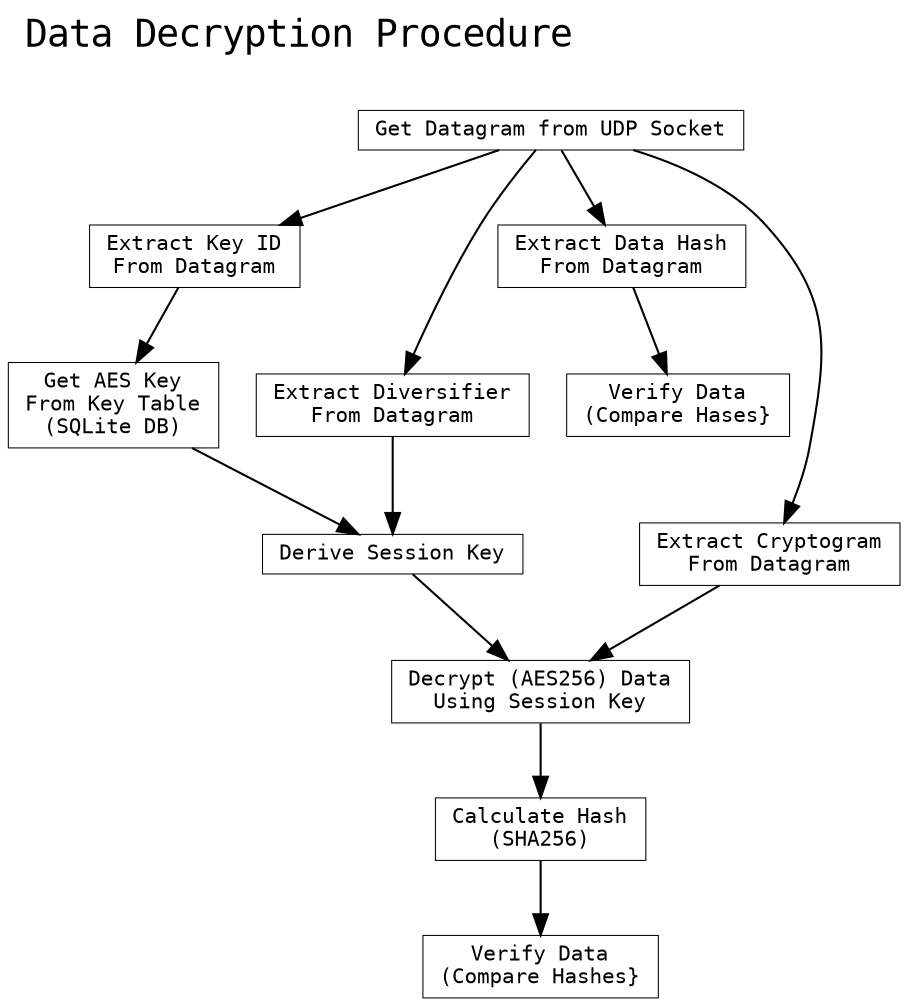 digraph G {
  graph [fontname=Courier,fontsize=10.0,labeljust=l,nojustify=true];

  labelloc="t";

  label="Data Decryption Procedure\n\n";
  fontsize=18;

  node [shape=box,width=0.2,height=0.2,fontname=Courier,fontsize=10.0,penwidth=0.5];
  rankdir=TB;
  "Get Datagram from UDP Socket"->"Extract Key ID\nFrom Datagram"->"Get AES Key\nFrom Key Table\n(SQLite DB)"->"Derive Session Key"
  "Get Datagram from UDP Socket"->"Extract Diversifier\nFrom Datagram"->"Derive Session Key"
  "Get Datagram from UDP Socket"->"Extract Data Hash\nFrom Datagram"->"Verify Data\n(Compare Hases}"
  "Get Datagram from UDP Socket"->"Extract Cryptogram\nFrom Datagram"->"Decrypt (AES256) Data\nUsing Session Key"
  "Derive Session Key"->"Decrypt (AES256) Data\nUsing Session Key"->"Calculate Hash\n(SHA256)"->"Verify Data\n(Compare Hashes}"

}
